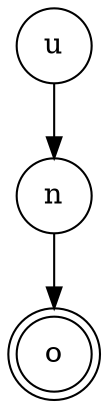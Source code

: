 digraph {   
    node [shape = doublecircle, color = black] o ;
    node [shape = circle];
    node [color= black];
    u -> n -> o;	
}